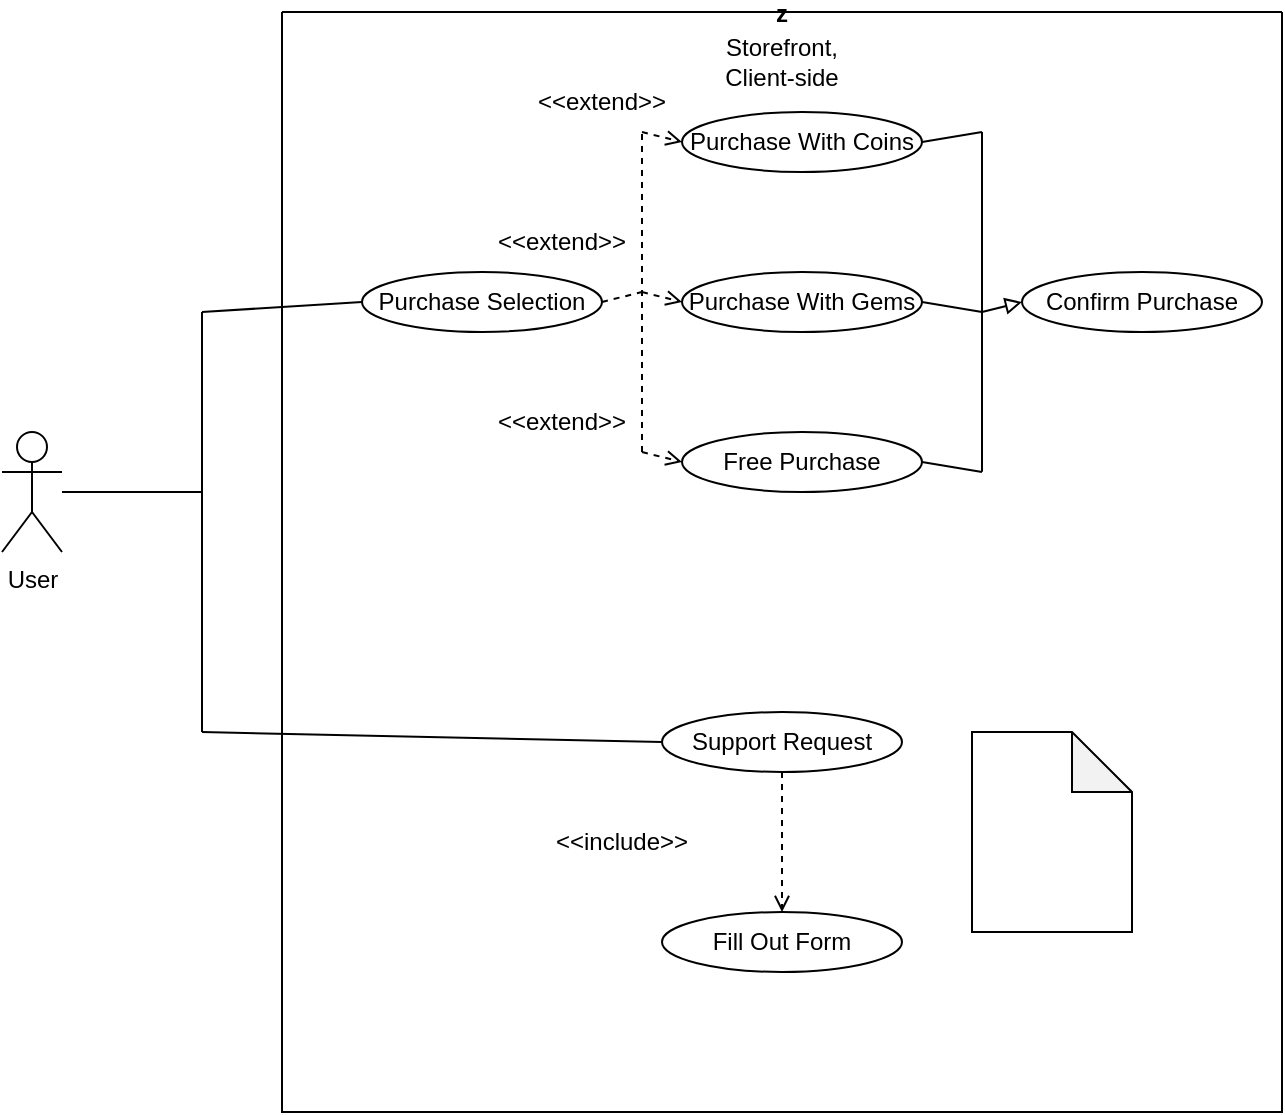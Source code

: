 <mxfile version="22.1.4" type="github">
  <diagram name="Page-1" id="c4acf3e9-155e-7222-9cf6-157b1a14988f">
    <mxGraphModel dx="1669" dy="451" grid="1" gridSize="10" guides="1" tooltips="1" connect="1" arrows="1" fold="1" page="1" pageScale="1" pageWidth="850" pageHeight="1100" background="none" math="0" shadow="0">
      <root>
        <mxCell id="0" />
        <mxCell id="1" parent="0" />
        <mxCell id="6rVkEMSzZNJv9Jw--LsQ-2" value="User" style="shape=umlActor;verticalLabelPosition=bottom;verticalAlign=top;html=1;outlineConnect=0;" parent="1" vertex="1">
          <mxGeometry x="-100" y="450" width="30" height="60" as="geometry" />
        </mxCell>
        <mxCell id="6rVkEMSzZNJv9Jw--LsQ-4" value="z" style="swimlane;startSize=0;" parent="1" vertex="1">
          <mxGeometry x="40" y="240" width="500" height="550" as="geometry" />
        </mxCell>
        <mxCell id="6rVkEMSzZNJv9Jw--LsQ-5" value="Storefront, Client-side" style="text;html=1;strokeColor=none;fillColor=none;align=center;verticalAlign=middle;whiteSpace=wrap;rounded=0;" parent="6rVkEMSzZNJv9Jw--LsQ-4" vertex="1">
          <mxGeometry x="220" y="10" width="60" height="30" as="geometry" />
        </mxCell>
        <mxCell id="6rVkEMSzZNJv9Jw--LsQ-6" value="Purchase Selection" style="ellipse;whiteSpace=wrap;html=1;" parent="6rVkEMSzZNJv9Jw--LsQ-4" vertex="1">
          <mxGeometry x="40" y="130" width="120" height="30" as="geometry" />
        </mxCell>
        <mxCell id="6rVkEMSzZNJv9Jw--LsQ-7" value="Support Request" style="ellipse;whiteSpace=wrap;html=1;" parent="6rVkEMSzZNJv9Jw--LsQ-4" vertex="1">
          <mxGeometry x="190" y="350" width="120" height="30" as="geometry" />
        </mxCell>
        <mxCell id="GZJDSuBRJRVgtKvTtqQu-1" value="" style="endArrow=none;html=1;rounded=0;exitX=0.4;exitY=0.4;exitDx=0;exitDy=0;exitPerimeter=0;dashed=1;" edge="1" parent="6rVkEMSzZNJv9Jw--LsQ-4">
          <mxGeometry width="50" height="50" relative="1" as="geometry">
            <mxPoint x="180" y="220" as="sourcePoint" />
            <mxPoint x="180" y="60" as="targetPoint" />
          </mxGeometry>
        </mxCell>
        <mxCell id="GZJDSuBRJRVgtKvTtqQu-3" value="Purchase With Coins" style="ellipse;whiteSpace=wrap;html=1;" vertex="1" parent="6rVkEMSzZNJv9Jw--LsQ-4">
          <mxGeometry x="200" y="50" width="120" height="30" as="geometry" />
        </mxCell>
        <mxCell id="GZJDSuBRJRVgtKvTtqQu-4" value="Purchase With Gems" style="ellipse;whiteSpace=wrap;html=1;" vertex="1" parent="6rVkEMSzZNJv9Jw--LsQ-4">
          <mxGeometry x="200" y="130" width="120" height="30" as="geometry" />
        </mxCell>
        <mxCell id="GZJDSuBRJRVgtKvTtqQu-5" value="Free Purchase" style="ellipse;whiteSpace=wrap;html=1;" vertex="1" parent="6rVkEMSzZNJv9Jw--LsQ-4">
          <mxGeometry x="200" y="210" width="120" height="30" as="geometry" />
        </mxCell>
        <mxCell id="GZJDSuBRJRVgtKvTtqQu-6" value="" style="endArrow=open;html=1;rounded=0;dashed=1;endFill=0;entryX=0;entryY=0.5;entryDx=0;entryDy=0;" edge="1" parent="6rVkEMSzZNJv9Jw--LsQ-4" target="GZJDSuBRJRVgtKvTtqQu-4">
          <mxGeometry width="50" height="50" relative="1" as="geometry">
            <mxPoint x="180" y="140" as="sourcePoint" />
            <mxPoint x="180" y="140" as="targetPoint" />
          </mxGeometry>
        </mxCell>
        <mxCell id="GZJDSuBRJRVgtKvTtqQu-18" value="&amp;lt;&amp;lt;extend&amp;gt;&amp;gt;" style="text;html=1;strokeColor=none;fillColor=none;align=center;verticalAlign=middle;whiteSpace=wrap;rounded=0;" vertex="1" parent="6rVkEMSzZNJv9Jw--LsQ-4">
          <mxGeometry x="130" y="30" width="60" height="30" as="geometry" />
        </mxCell>
        <mxCell id="GZJDSuBRJRVgtKvTtqQu-19" value="&amp;lt;&amp;lt;extend&amp;gt;&amp;gt;" style="text;html=1;strokeColor=none;fillColor=none;align=center;verticalAlign=middle;whiteSpace=wrap;rounded=0;" vertex="1" parent="6rVkEMSzZNJv9Jw--LsQ-4">
          <mxGeometry x="110" y="100" width="60" height="30" as="geometry" />
        </mxCell>
        <mxCell id="GZJDSuBRJRVgtKvTtqQu-20" value="&amp;lt;&amp;lt;extend&amp;gt;&amp;gt;" style="text;html=1;strokeColor=none;fillColor=none;align=center;verticalAlign=middle;whiteSpace=wrap;rounded=0;" vertex="1" parent="6rVkEMSzZNJv9Jw--LsQ-4">
          <mxGeometry x="110" y="190" width="60" height="30" as="geometry" />
        </mxCell>
        <mxCell id="GZJDSuBRJRVgtKvTtqQu-21" value="Confirm Purchase" style="ellipse;whiteSpace=wrap;html=1;" vertex="1" parent="6rVkEMSzZNJv9Jw--LsQ-4">
          <mxGeometry x="370" y="130" width="120" height="30" as="geometry" />
        </mxCell>
        <mxCell id="GZJDSuBRJRVgtKvTtqQu-26" value="" style="endArrow=block;html=1;rounded=0;endFill=0;entryX=0;entryY=0.5;entryDx=0;entryDy=0;" edge="1" parent="6rVkEMSzZNJv9Jw--LsQ-4" target="GZJDSuBRJRVgtKvTtqQu-21">
          <mxGeometry width="50" height="50" relative="1" as="geometry">
            <mxPoint x="350" y="150" as="sourcePoint" />
            <mxPoint x="350" y="150" as="targetPoint" />
          </mxGeometry>
        </mxCell>
        <mxCell id="GZJDSuBRJRVgtKvTtqQu-27" value="&amp;lt;&amp;lt;include&amp;gt;&amp;gt;" style="text;html=1;strokeColor=none;fillColor=none;align=center;verticalAlign=middle;whiteSpace=wrap;rounded=0;" vertex="1" parent="6rVkEMSzZNJv9Jw--LsQ-4">
          <mxGeometry x="140" y="400" width="60" height="30" as="geometry" />
        </mxCell>
        <mxCell id="GZJDSuBRJRVgtKvTtqQu-28" value="Fill Out Form" style="ellipse;whiteSpace=wrap;html=1;" vertex="1" parent="6rVkEMSzZNJv9Jw--LsQ-4">
          <mxGeometry x="190" y="450" width="120" height="30" as="geometry" />
        </mxCell>
        <mxCell id="GZJDSuBRJRVgtKvTtqQu-29" value="" style="endArrow=open;html=1;rounded=0;dashed=1;endFill=0;entryX=0.5;entryY=0;entryDx=0;entryDy=0;exitX=0.5;exitY=1;exitDx=0;exitDy=0;" edge="1" parent="6rVkEMSzZNJv9Jw--LsQ-4" source="6rVkEMSzZNJv9Jw--LsQ-7" target="GZJDSuBRJRVgtKvTtqQu-28">
          <mxGeometry width="50" height="50" relative="1" as="geometry">
            <mxPoint x="190" y="150" as="sourcePoint" />
            <mxPoint x="210" y="155" as="targetPoint" />
          </mxGeometry>
        </mxCell>
        <mxCell id="GZJDSuBRJRVgtKvTtqQu-30" value="" style="shape=note;whiteSpace=wrap;html=1;backgroundOutline=1;darkOpacity=0.05;" vertex="1" parent="6rVkEMSzZNJv9Jw--LsQ-4">
          <mxGeometry x="345" y="360" width="80" height="100" as="geometry" />
        </mxCell>
        <mxCell id="6rVkEMSzZNJv9Jw--LsQ-10" value="" style="endArrow=none;html=1;rounded=0;entryX=0;entryY=0.5;entryDx=0;entryDy=0;" parent="1" target="6rVkEMSzZNJv9Jw--LsQ-6" edge="1">
          <mxGeometry width="50" height="50" relative="1" as="geometry">
            <mxPoint y="390" as="sourcePoint" />
            <mxPoint x="-10" y="500" as="targetPoint" />
          </mxGeometry>
        </mxCell>
        <mxCell id="6rVkEMSzZNJv9Jw--LsQ-12" value="" style="endArrow=none;html=1;rounded=0;" parent="1" edge="1">
          <mxGeometry width="50" height="50" relative="1" as="geometry">
            <mxPoint y="390" as="sourcePoint" />
            <mxPoint y="600" as="targetPoint" />
          </mxGeometry>
        </mxCell>
        <mxCell id="6rVkEMSzZNJv9Jw--LsQ-14" value="" style="endArrow=none;html=1;rounded=0;entryX=0;entryY=0.5;entryDx=0;entryDy=0;" parent="1" target="6rVkEMSzZNJv9Jw--LsQ-7" edge="1">
          <mxGeometry width="50" height="50" relative="1" as="geometry">
            <mxPoint y="600" as="sourcePoint" />
            <mxPoint x="450" y="440" as="targetPoint" />
          </mxGeometry>
        </mxCell>
        <mxCell id="6rVkEMSzZNJv9Jw--LsQ-15" value="" style="endArrow=none;html=1;rounded=0;" parent="1" source="6rVkEMSzZNJv9Jw--LsQ-2" edge="1">
          <mxGeometry width="50" height="50" relative="1" as="geometry">
            <mxPoint x="400" y="490" as="sourcePoint" />
            <mxPoint y="480" as="targetPoint" />
          </mxGeometry>
        </mxCell>
        <mxCell id="GZJDSuBRJRVgtKvTtqQu-2" value="" style="endArrow=none;html=1;rounded=0;exitX=1;exitY=0.5;exitDx=0;exitDy=0;dashed=1;" edge="1" parent="1" source="6rVkEMSzZNJv9Jw--LsQ-6">
          <mxGeometry width="50" height="50" relative="1" as="geometry">
            <mxPoint x="250" y="470" as="sourcePoint" />
            <mxPoint x="220" y="380" as="targetPoint" />
          </mxGeometry>
        </mxCell>
        <mxCell id="GZJDSuBRJRVgtKvTtqQu-16" value="" style="endArrow=open;html=1;rounded=0;dashed=1;endFill=0;entryX=0;entryY=0.5;entryDx=0;entryDy=0;" edge="1" parent="1" target="GZJDSuBRJRVgtKvTtqQu-3">
          <mxGeometry width="50" height="50" relative="1" as="geometry">
            <mxPoint x="220" y="300" as="sourcePoint" />
            <mxPoint x="250" y="385" as="targetPoint" />
          </mxGeometry>
        </mxCell>
        <mxCell id="GZJDSuBRJRVgtKvTtqQu-17" value="" style="endArrow=open;html=1;rounded=0;dashed=1;endFill=0;entryX=0;entryY=0.5;entryDx=0;entryDy=0;" edge="1" parent="1" target="GZJDSuBRJRVgtKvTtqQu-5">
          <mxGeometry width="50" height="50" relative="1" as="geometry">
            <mxPoint x="220" y="460" as="sourcePoint" />
            <mxPoint x="250" y="315" as="targetPoint" />
          </mxGeometry>
        </mxCell>
        <mxCell id="GZJDSuBRJRVgtKvTtqQu-22" value="" style="endArrow=none;html=1;rounded=0;exitX=0.7;exitY=0.418;exitDx=0;exitDy=0;exitPerimeter=0;entryX=0.7;entryY=0.109;entryDx=0;entryDy=0;entryPerimeter=0;" edge="1" parent="1" source="6rVkEMSzZNJv9Jw--LsQ-4" target="6rVkEMSzZNJv9Jw--LsQ-4">
          <mxGeometry width="50" height="50" relative="1" as="geometry">
            <mxPoint x="250" y="440" as="sourcePoint" />
            <mxPoint x="300" y="390" as="targetPoint" />
          </mxGeometry>
        </mxCell>
        <mxCell id="GZJDSuBRJRVgtKvTtqQu-23" value="" style="endArrow=none;html=1;rounded=0;exitX=1;exitY=0.5;exitDx=0;exitDy=0;" edge="1" parent="1" source="GZJDSuBRJRVgtKvTtqQu-5">
          <mxGeometry width="50" height="50" relative="1" as="geometry">
            <mxPoint x="400" y="480" as="sourcePoint" />
            <mxPoint x="390" y="470" as="targetPoint" />
          </mxGeometry>
        </mxCell>
        <mxCell id="GZJDSuBRJRVgtKvTtqQu-24" value="" style="endArrow=none;html=1;rounded=0;entryX=1;entryY=0.5;entryDx=0;entryDy=0;" edge="1" parent="1" target="GZJDSuBRJRVgtKvTtqQu-4">
          <mxGeometry width="50" height="50" relative="1" as="geometry">
            <mxPoint x="390" y="390" as="sourcePoint" />
            <mxPoint x="410" y="320" as="targetPoint" />
          </mxGeometry>
        </mxCell>
        <mxCell id="GZJDSuBRJRVgtKvTtqQu-25" value="" style="endArrow=none;html=1;rounded=0;entryX=1;entryY=0.5;entryDx=0;entryDy=0;" edge="1" parent="1" target="GZJDSuBRJRVgtKvTtqQu-3">
          <mxGeometry width="50" height="50" relative="1" as="geometry">
            <mxPoint x="390" y="300" as="sourcePoint" />
            <mxPoint x="420" y="330" as="targetPoint" />
          </mxGeometry>
        </mxCell>
      </root>
    </mxGraphModel>
  </diagram>
</mxfile>
